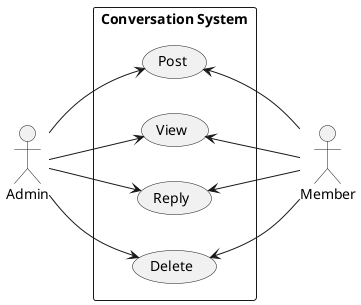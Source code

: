 @startuml ConversationSubSystem

left to right direction

skinparam Monochrome true
skinparam Shadowing false
skinparam packageStyle rectangle

actor Admin
actor Member

rectangle "Conversation System" {
    Admin --> (Post)
    Admin --> (View)
    Admin --> (Reply)
    Admin --> (Delete)

    (Post) <-- Member
    (View) <-- Member
    (Reply) <-- Member
    (Delete) <-- Member
}

@enduml